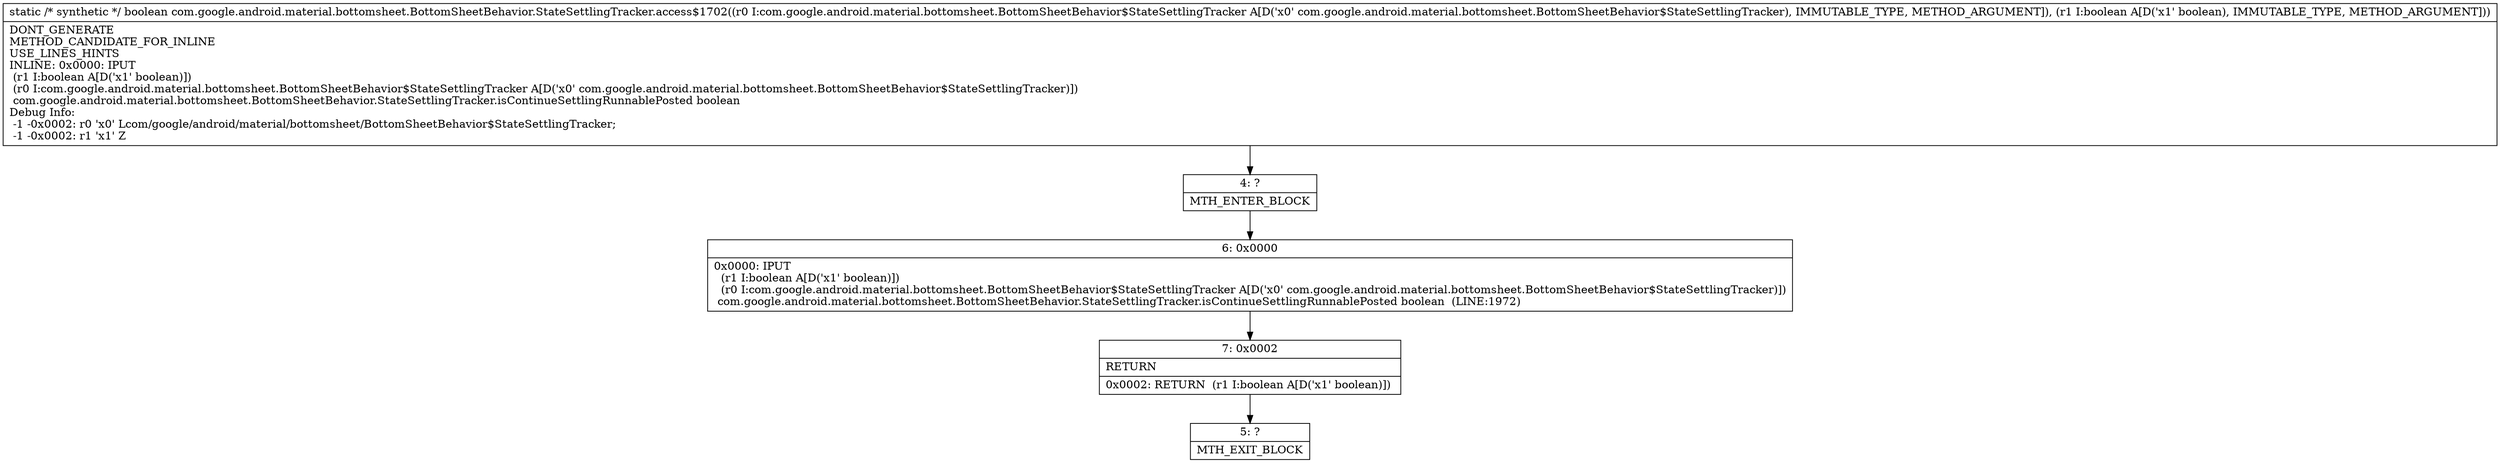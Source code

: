 digraph "CFG forcom.google.android.material.bottomsheet.BottomSheetBehavior.StateSettlingTracker.access$1702(Lcom\/google\/android\/material\/bottomsheet\/BottomSheetBehavior$StateSettlingTracker;Z)Z" {
Node_4 [shape=record,label="{4\:\ ?|MTH_ENTER_BLOCK\l}"];
Node_6 [shape=record,label="{6\:\ 0x0000|0x0000: IPUT  \l  (r1 I:boolean A[D('x1' boolean)])\l  (r0 I:com.google.android.material.bottomsheet.BottomSheetBehavior$StateSettlingTracker A[D('x0' com.google.android.material.bottomsheet.BottomSheetBehavior$StateSettlingTracker)])\l com.google.android.material.bottomsheet.BottomSheetBehavior.StateSettlingTracker.isContinueSettlingRunnablePosted boolean  (LINE:1972)\l}"];
Node_7 [shape=record,label="{7\:\ 0x0002|RETURN\l|0x0002: RETURN  (r1 I:boolean A[D('x1' boolean)]) \l}"];
Node_5 [shape=record,label="{5\:\ ?|MTH_EXIT_BLOCK\l}"];
MethodNode[shape=record,label="{static \/* synthetic *\/ boolean com.google.android.material.bottomsheet.BottomSheetBehavior.StateSettlingTracker.access$1702((r0 I:com.google.android.material.bottomsheet.BottomSheetBehavior$StateSettlingTracker A[D('x0' com.google.android.material.bottomsheet.BottomSheetBehavior$StateSettlingTracker), IMMUTABLE_TYPE, METHOD_ARGUMENT]), (r1 I:boolean A[D('x1' boolean), IMMUTABLE_TYPE, METHOD_ARGUMENT]))  | DONT_GENERATE\lMETHOD_CANDIDATE_FOR_INLINE\lUSE_LINES_HINTS\lINLINE: 0x0000: IPUT  \l  (r1 I:boolean A[D('x1' boolean)])\l  (r0 I:com.google.android.material.bottomsheet.BottomSheetBehavior$StateSettlingTracker A[D('x0' com.google.android.material.bottomsheet.BottomSheetBehavior$StateSettlingTracker)])\l com.google.android.material.bottomsheet.BottomSheetBehavior.StateSettlingTracker.isContinueSettlingRunnablePosted boolean\lDebug Info:\l  \-1 \-0x0002: r0 'x0' Lcom\/google\/android\/material\/bottomsheet\/BottomSheetBehavior$StateSettlingTracker;\l  \-1 \-0x0002: r1 'x1' Z\l}"];
MethodNode -> Node_4;Node_4 -> Node_6;
Node_6 -> Node_7;
Node_7 -> Node_5;
}

